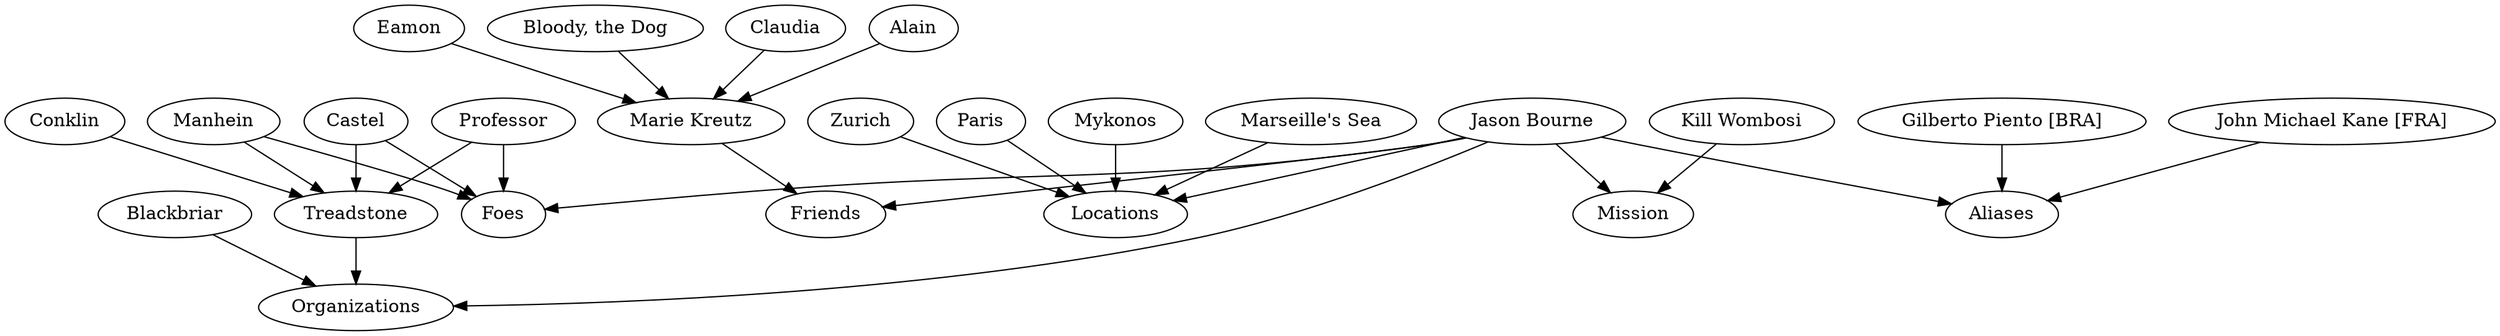 digraph jason_bourne_the_bourne_identity {

/* Basic Relaationships */
JB;
JB -> FR;
JB -> FO;
JB -> LO;
JB -> OR;
JB -> AL;
JB -> MI;

/* Friends Relationships */
MK -> FR;
EAM -> MK;
BLO -> MK;
CLA -> MK;
ALA -> MK;

/* Foes Relationships */
PRO -> FO;
MAN -> FO;
CAS -> FO;

/* Locations Relationships */
MAR -> LO;
ZUR -> LO;
PAR -> LO;
MYK -> LO;

/* Organizations Relationships */
TRE -> OR;
CAS -> TRE;
MAN -> TRE;
PRO -> TRE;
BLA -> OR;
CON -> TRE;

/* Aliases Relationships */
JMK -> AL;
GIP -> AL;

/* Mission Relationships */
WOM -> MI;

/* Firends */
JB [label="Jason Bourne"]
MK [label="Marie Kreutz"]
EAM [label="Eamon"]
BLO [label="Bloody, the Dog"]
CLA [label="Claudia"]
ALA [label="Alain"]

/* Foes */
PRO [label="Professor"]
MAN [label="Manhein"]
CAS [label="Castel"]

/* Locations */
MAR [label="Marseille's Sea"]
ZUR [label="Zurich"]
PAR [label="Paris"]
MYK [label="Mykonos"]

/* Organizations */
TRE [label="Treadstone"]
BLA [label="Blackbriar"]

/* Organizations Employees */
CON [label="Conklin"]


/* Aliases */
JMK [label="John Michael Kane [FRA]"]
GIP [label="Gilberto Piento [BRA]"]

/* Mission */
WOM [label="Kill Wombosi"]

/* Topics */
FR [label="Friends"]
FO [label="Foes"]
LO [label="Locations"]
OR [label="Organizations"]
AL [label="Aliases"]
MI [label="Mission"]

}

